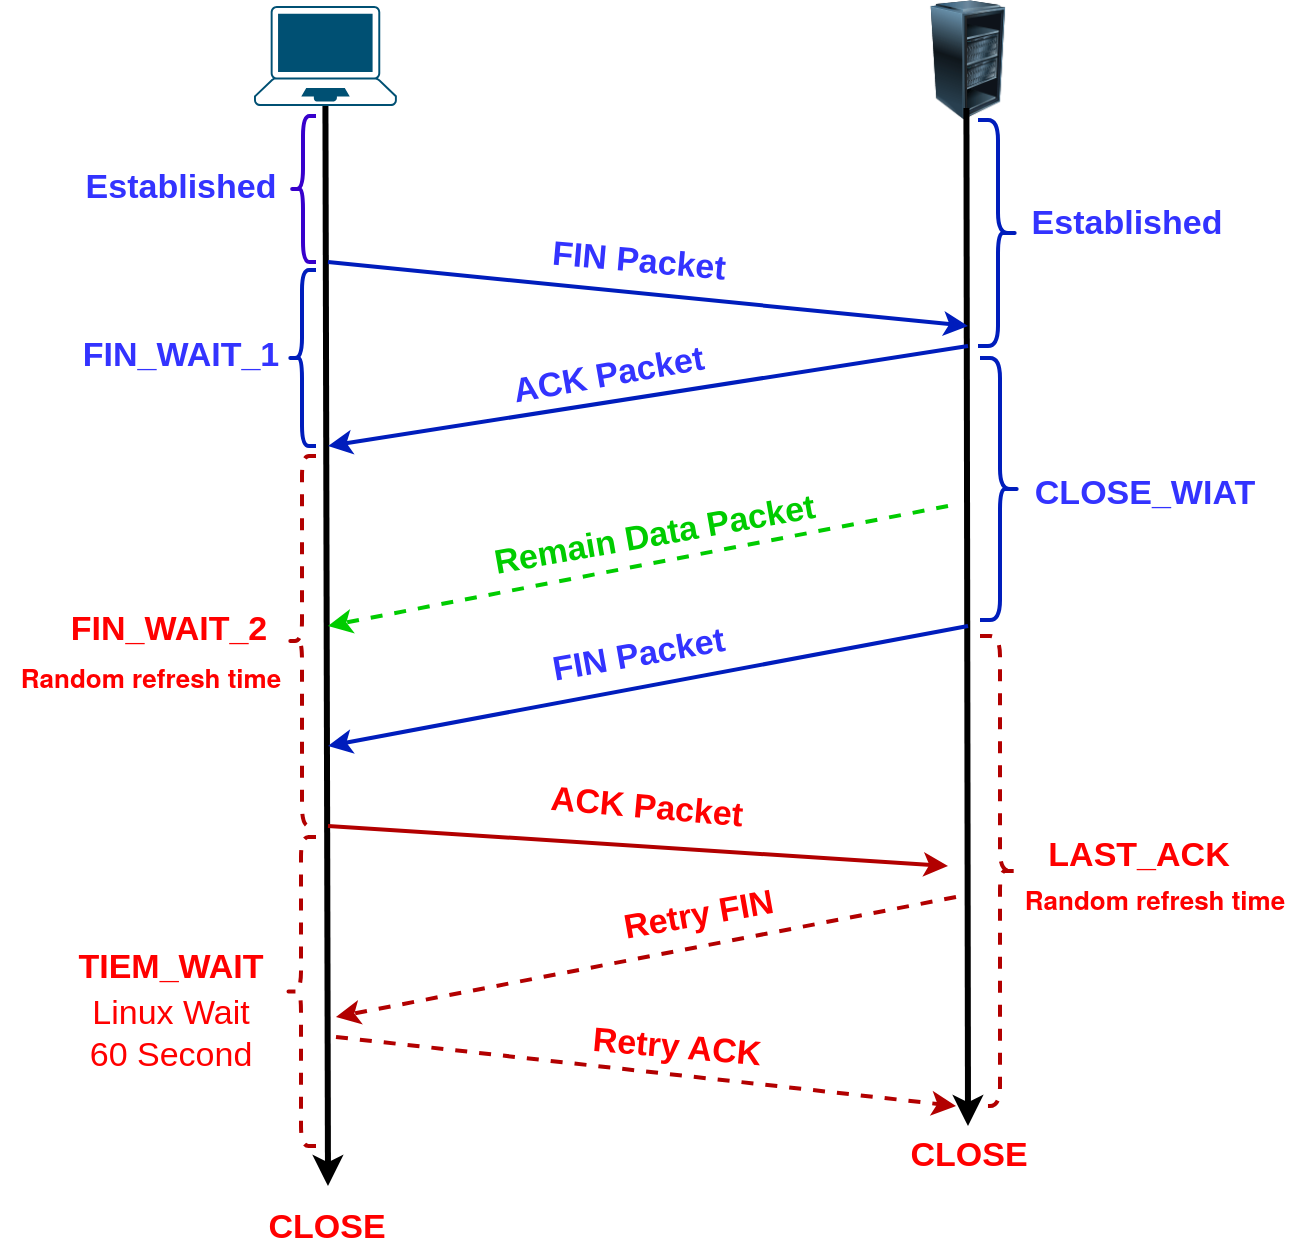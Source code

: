 <mxfile version="20.2.7" type="github">
  <diagram id="x14xOmkNCwI247f7zH2y" name="第 1 页">
    <mxGraphModel dx="610" dy="644" grid="1" gridSize="10" guides="1" tooltips="1" connect="1" arrows="1" fold="1" page="1" pageScale="1" pageWidth="827" pageHeight="1169" math="0" shadow="0">
      <root>
        <mxCell id="0" />
        <mxCell id="1" parent="0" />
        <mxCell id="LIx4MNqIAYg-MDseizi4-1" value="" style="points=[[0.13,0.02,0],[0.5,0,0],[0.87,0.02,0],[0.885,0.4,0],[0.985,0.985,0],[0.5,1,0],[0.015,0.985,0],[0.115,0.4,0]];verticalLabelPosition=bottom;sketch=0;html=1;verticalAlign=top;aspect=fixed;align=center;pointerEvents=1;shape=mxgraph.cisco19.laptop;fillColor=#005073;strokeColor=none;" parent="1" vertex="1">
          <mxGeometry x="203" y="360" width="71.43" height="50" as="geometry" />
        </mxCell>
        <mxCell id="LIx4MNqIAYg-MDseizi4-2" value="" style="image;html=1;image=img/lib/clip_art/computers/Server_Rack_Partial_128x128.png" parent="1" vertex="1">
          <mxGeometry x="530" y="357" width="60" height="60" as="geometry" />
        </mxCell>
        <mxCell id="LIx4MNqIAYg-MDseizi4-3" value="" style="endArrow=classic;html=1;rounded=0;exitX=0.5;exitY=1;exitDx=0;exitDy=0;exitPerimeter=0;strokeWidth=3;" parent="1" source="LIx4MNqIAYg-MDseizi4-1" edge="1">
          <mxGeometry width="50" height="50" relative="1" as="geometry">
            <mxPoint x="288" y="470" as="sourcePoint" />
            <mxPoint x="240" y="950" as="targetPoint" />
          </mxGeometry>
        </mxCell>
        <mxCell id="LIx4MNqIAYg-MDseizi4-4" value="" style="endArrow=classic;html=1;rounded=0;exitX=0.5;exitY=1;exitDx=0;exitDy=0;exitPerimeter=0;strokeWidth=3;" parent="1" edge="1">
          <mxGeometry width="50" height="50" relative="1" as="geometry">
            <mxPoint x="559.215" y="411" as="sourcePoint" />
            <mxPoint x="560" y="920" as="targetPoint" />
          </mxGeometry>
        </mxCell>
        <mxCell id="LIx4MNqIAYg-MDseizi4-6" value="" style="endArrow=classic;html=1;rounded=0;strokeWidth=2;fillColor=#0050ef;strokeColor=#001DBC;" parent="1" edge="1">
          <mxGeometry width="50" height="50" relative="1" as="geometry">
            <mxPoint x="240" y="488" as="sourcePoint" />
            <mxPoint x="560" y="520" as="targetPoint" />
          </mxGeometry>
        </mxCell>
        <mxCell id="LIx4MNqIAYg-MDseizi4-7" value="&lt;font color=&quot;#3333ff&quot;&gt;&lt;span style=&quot;font-size: 17px;&quot;&gt;&lt;b&gt;Established&lt;/b&gt;&lt;/span&gt;&lt;/font&gt;" style="text;html=1;align=center;verticalAlign=middle;resizable=0;points=[];autosize=1;strokeColor=none;fillColor=none;" parent="1" vertex="1">
          <mxGeometry x="106" y="435.5" width="120" height="30" as="geometry" />
        </mxCell>
        <mxCell id="LIx4MNqIAYg-MDseizi4-8" value="&lt;font color=&quot;#3333ff&quot;&gt;&lt;span style=&quot;font-size: 17px;&quot;&gt;&lt;b&gt;Established&lt;/b&gt;&lt;/span&gt;&lt;/font&gt;" style="text;html=1;align=center;verticalAlign=middle;resizable=0;points=[];autosize=1;strokeColor=none;fillColor=none;" parent="1" vertex="1">
          <mxGeometry x="579" y="453.5" width="120" height="30" as="geometry" />
        </mxCell>
        <mxCell id="LIx4MNqIAYg-MDseizi4-9" value="" style="shape=curlyBracket;whiteSpace=wrap;html=1;rounded=1;fontSize=17;strokeWidth=2;fillColor=#6a00ff;fontColor=#ffffff;strokeColor=#3700CC;" parent="1" vertex="1">
          <mxGeometry x="221" y="415" width="13" height="73" as="geometry" />
        </mxCell>
        <mxCell id="LIx4MNqIAYg-MDseizi4-10" value="" style="shape=curlyBracket;whiteSpace=wrap;html=1;rounded=1;flipH=1;fontSize=17;fontColor=#ffffff;strokeWidth=2;fillColor=#0050ef;strokeColor=#001DBC;" parent="1" vertex="1">
          <mxGeometry x="565" y="417" width="20" height="113" as="geometry" />
        </mxCell>
        <mxCell id="LIx4MNqIAYg-MDseizi4-11" value="&lt;b&gt;FIN Packet&lt;/b&gt;" style="text;html=1;align=center;verticalAlign=middle;resizable=0;points=[];autosize=1;strokeColor=none;fillColor=none;fontSize=17;fontColor=#3333FF;rotation=5;" parent="1" vertex="1">
          <mxGeometry x="340" y="473" width="110" height="30" as="geometry" />
        </mxCell>
        <mxCell id="LIx4MNqIAYg-MDseizi4-12" value="" style="shape=curlyBracket;whiteSpace=wrap;html=1;rounded=1;fontSize=17;fontColor=#ffffff;strokeWidth=2;fillColor=#0050ef;strokeColor=#001DBC;" parent="1" vertex="1">
          <mxGeometry x="220" y="492" width="14" height="88" as="geometry" />
        </mxCell>
        <mxCell id="LIx4MNqIAYg-MDseizi4-13" value="&lt;b&gt;&lt;font color=&quot;#3333ff&quot;&gt;FIN_WAIT_1&lt;/font&gt;&lt;/b&gt;" style="text;html=1;align=center;verticalAlign=middle;resizable=0;points=[];autosize=1;strokeColor=none;fillColor=none;fontSize=17;fontColor=#FF0000;" parent="1" vertex="1">
          <mxGeometry x="106" y="520" width="120" height="30" as="geometry" />
        </mxCell>
        <mxCell id="LIx4MNqIAYg-MDseizi4-14" value="" style="endArrow=classic;html=1;rounded=0;fontSize=17;fontColor=#FF0000;strokeWidth=2;fillColor=#0050ef;strokeColor=#001DBC;" parent="1" edge="1">
          <mxGeometry width="50" height="50" relative="1" as="geometry">
            <mxPoint x="560" y="530" as="sourcePoint" />
            <mxPoint x="240" y="580" as="targetPoint" />
          </mxGeometry>
        </mxCell>
        <mxCell id="LIx4MNqIAYg-MDseizi4-17" value="&lt;b&gt;&lt;font color=&quot;#3333ff&quot;&gt;ACK Packet&lt;/font&gt;&lt;/b&gt;" style="text;html=1;align=center;verticalAlign=middle;resizable=0;points=[];autosize=1;strokeColor=none;fillColor=none;fontSize=17;fontColor=#FF0000;rotation=-10;" parent="1" vertex="1">
          <mxGeometry x="320" y="530" width="120" height="30" as="geometry" />
        </mxCell>
        <mxCell id="LIx4MNqIAYg-MDseizi4-19" value="" style="shape=curlyBracket;whiteSpace=wrap;html=1;rounded=1;fontSize=17;fontColor=#ffffff;strokeWidth=2;fillColor=#e51400;strokeColor=#B20000;dashed=1;" parent="1" vertex="1">
          <mxGeometry x="220" y="585" width="14" height="185" as="geometry" />
        </mxCell>
        <mxCell id="LIx4MNqIAYg-MDseizi4-20" value="&lt;b&gt;FIN_WAIT_2&lt;/b&gt;" style="text;html=1;align=center;verticalAlign=middle;resizable=0;points=[];autosize=1;strokeColor=none;fillColor=none;fontSize=17;fontColor=#FF0000;" parent="1" vertex="1">
          <mxGeometry x="100" y="656.5" width="120" height="30" as="geometry" />
        </mxCell>
        <mxCell id="LIx4MNqIAYg-MDseizi4-21" value="" style="shape=curlyBracket;whiteSpace=wrap;html=1;rounded=1;flipH=1;fontSize=17;fontColor=#ffffff;strokeWidth=2;fillColor=#0050ef;strokeColor=#001DBC;" parent="1" vertex="1">
          <mxGeometry x="566" y="536" width="20" height="131" as="geometry" />
        </mxCell>
        <mxCell id="LIx4MNqIAYg-MDseizi4-22" value="&lt;b&gt;CLOSE_WIAT&lt;/b&gt;" style="text;html=1;align=center;verticalAlign=middle;resizable=0;points=[];autosize=1;strokeColor=none;fillColor=none;fontSize=17;fontColor=#3333FF;" parent="1" vertex="1">
          <mxGeometry x="583" y="589" width="130" height="30" as="geometry" />
        </mxCell>
        <mxCell id="LIx4MNqIAYg-MDseizi4-23" value="" style="endArrow=classic;html=1;rounded=0;fontSize=17;fontColor=#FF0000;strokeWidth=2;fillColor=#60a917;strokeColor=#00CC00;dashed=1;" parent="1" edge="1">
          <mxGeometry width="50" height="50" relative="1" as="geometry">
            <mxPoint x="550" y="610" as="sourcePoint" />
            <mxPoint x="240" y="670" as="targetPoint" />
          </mxGeometry>
        </mxCell>
        <mxCell id="LIx4MNqIAYg-MDseizi4-24" value="&lt;b&gt;&lt;font color=&quot;#00cc00&quot;&gt;Remain Data Packet&lt;/font&gt;&lt;/b&gt;" style="text;html=1;align=center;verticalAlign=middle;resizable=0;points=[];autosize=1;strokeColor=none;fillColor=none;fontSize=17;fontColor=#FF0000;rotation=-10;" parent="1" vertex="1">
          <mxGeometry x="308" y="610" width="190" height="30" as="geometry" />
        </mxCell>
        <mxCell id="LIx4MNqIAYg-MDseizi4-26" value="" style="endArrow=classic;html=1;rounded=0;fontSize=17;fontColor=#00CC00;strokeColor=#001DBC;strokeWidth=2;fillColor=#0050ef;" parent="1" edge="1">
          <mxGeometry width="50" height="50" relative="1" as="geometry">
            <mxPoint x="560" y="670" as="sourcePoint" />
            <mxPoint x="240" y="730" as="targetPoint" />
          </mxGeometry>
        </mxCell>
        <mxCell id="LIx4MNqIAYg-MDseizi4-27" value="&lt;b&gt;&lt;font color=&quot;#3333ff&quot;&gt;FIN Packet&lt;/font&gt;&lt;/b&gt;" style="text;html=1;align=center;verticalAlign=middle;resizable=0;points=[];autosize=1;strokeColor=none;fillColor=none;fontSize=17;fontColor=#00CC00;rotation=-10;" parent="1" vertex="1">
          <mxGeometry x="340" y="670" width="110" height="30" as="geometry" />
        </mxCell>
        <mxCell id="LIx4MNqIAYg-MDseizi4-29" value="" style="shape=curlyBracket;whiteSpace=wrap;html=1;rounded=1;flipH=1;fontSize=17;fontColor=#ffffff;strokeWidth=2;fillColor=#e51400;strokeColor=#B20000;dashed=1;" parent="1" vertex="1">
          <mxGeometry x="566" y="675" width="20" height="235" as="geometry" />
        </mxCell>
        <mxCell id="LIx4MNqIAYg-MDseizi4-30" value="&lt;b&gt;LAST_ACK&lt;/b&gt;" style="text;html=1;align=center;verticalAlign=middle;resizable=0;points=[];autosize=1;strokeColor=none;fillColor=none;fontSize=17;fontColor=#FF0000;" parent="1" vertex="1">
          <mxGeometry x="590" y="769.5" width="110" height="30" as="geometry" />
        </mxCell>
        <mxCell id="LIx4MNqIAYg-MDseizi4-31" value="" style="endArrow=classic;html=1;rounded=0;fontSize=17;fontColor=#FF0000;strokeColor=#B20000;strokeWidth=2;fillColor=#e51400;" parent="1" edge="1">
          <mxGeometry width="50" height="50" relative="1" as="geometry">
            <mxPoint x="240" y="770" as="sourcePoint" />
            <mxPoint x="550" y="790" as="targetPoint" />
          </mxGeometry>
        </mxCell>
        <mxCell id="LIx4MNqIAYg-MDseizi4-32" value="&lt;b&gt;&lt;font color=&quot;#ff0000&quot;&gt;ACK Packet&lt;/font&gt;&lt;/b&gt;" style="text;html=1;align=center;verticalAlign=middle;resizable=0;points=[];autosize=1;strokeColor=none;fillColor=none;fontSize=17;fontColor=#ffffff;rotation=5;" parent="1" vertex="1">
          <mxGeometry x="339" y="745.5" width="120" height="30" as="geometry" />
        </mxCell>
        <mxCell id="LIx4MNqIAYg-MDseizi4-33" value="" style="shape=curlyBracket;whiteSpace=wrap;html=1;rounded=1;labelBackgroundColor=#FF0000;fontSize=17;strokeWidth=2;fillColor=#e51400;strokeColor=#B20000;fontColor=#ffffff;dashed=1;" parent="1" vertex="1">
          <mxGeometry x="219" y="775.5" width="15" height="154.5" as="geometry" />
        </mxCell>
        <mxCell id="LIx4MNqIAYg-MDseizi4-34" value="&lt;b&gt;TIEM_WAIT&lt;/b&gt;" style="text;html=1;align=center;verticalAlign=middle;resizable=0;points=[];autosize=1;strokeColor=none;fillColor=none;fontSize=17;fontColor=#FF0000;" parent="1" vertex="1">
          <mxGeometry x="101" y="825.75" width="120" height="30" as="geometry" />
        </mxCell>
        <mxCell id="LIx4MNqIAYg-MDseizi4-37" value="&lt;b&gt;CLOSE&lt;/b&gt;" style="text;html=1;align=center;verticalAlign=middle;resizable=0;points=[];autosize=1;strokeColor=none;fillColor=none;fontSize=17;fontColor=#FF0000;" parent="1" vertex="1">
          <mxGeometry x="520" y="920" width="80" height="30" as="geometry" />
        </mxCell>
        <mxCell id="LIx4MNqIAYg-MDseizi4-38" value="Linux Wait&lt;br&gt;60 Second" style="text;html=1;align=center;verticalAlign=middle;resizable=0;points=[];autosize=1;strokeColor=none;fillColor=none;fontSize=17;fontColor=#FF0000;" parent="1" vertex="1">
          <mxGeometry x="111" y="848.75" width="100" height="50" as="geometry" />
        </mxCell>
        <mxCell id="LIx4MNqIAYg-MDseizi4-40" value="&lt;b&gt;CLOSE&lt;/b&gt;" style="text;html=1;align=center;verticalAlign=middle;resizable=0;points=[];autosize=1;strokeColor=none;fillColor=none;fontSize=17;fontColor=#FF0000;" parent="1" vertex="1">
          <mxGeometry x="198.71" y="956" width="80" height="30" as="geometry" />
        </mxCell>
        <mxCell id="LIx4MNqIAYg-MDseizi4-43" value="" style="endArrow=classic;html=1;rounded=0;fontSize=17;fontColor=#FF0000;strokeWidth=2;fillColor=#e51400;strokeColor=#B20000;dashed=1;" parent="1" edge="1">
          <mxGeometry width="50" height="50" relative="1" as="geometry">
            <mxPoint x="554" y="805.5" as="sourcePoint" />
            <mxPoint x="244" y="865.5" as="targetPoint" />
          </mxGeometry>
        </mxCell>
        <mxCell id="LIx4MNqIAYg-MDseizi4-44" value="&lt;b style=&quot;&quot;&gt;Retry FIN&lt;/b&gt;" style="text;html=1;align=center;verticalAlign=middle;resizable=0;points=[];autosize=1;strokeColor=none;fillColor=none;fontSize=17;fontColor=#FF0000;rotation=-10;" parent="1" vertex="1">
          <mxGeometry x="375" y="800" width="100" height="30" as="geometry" />
        </mxCell>
        <mxCell id="LIx4MNqIAYg-MDseizi4-47" value="" style="endArrow=classic;html=1;rounded=0;fontSize=17;fontColor=#FF0000;strokeColor=#B20000;strokeWidth=2;fillColor=#e51400;dashed=1;" parent="1" edge="1">
          <mxGeometry width="50" height="50" relative="1" as="geometry">
            <mxPoint x="244" y="875.5" as="sourcePoint" />
            <mxPoint x="554" y="910" as="targetPoint" />
          </mxGeometry>
        </mxCell>
        <mxCell id="LIx4MNqIAYg-MDseizi4-48" value="&lt;b&gt;&lt;font color=&quot;#ff0000&quot;&gt;Retry ACK&lt;/font&gt;&lt;/b&gt;" style="text;html=1;align=center;verticalAlign=middle;resizable=0;points=[];autosize=1;strokeColor=none;fillColor=none;fontSize=17;fontColor=#ffffff;rotation=5;" parent="1" vertex="1">
          <mxGeometry x="359" y="865.5" width="110" height="30" as="geometry" />
        </mxCell>
        <mxCell id="LIx4MNqIAYg-MDseizi4-49" value="&lt;span style=&quot;font-family: &amp;quot;Helvetica Neue&amp;quot;, Helvetica, Arial, &amp;quot;Hiragino Sans GB&amp;quot;, &amp;quot;Hiragino Sans GB W3&amp;quot;, &amp;quot;Microsoft YaHei UI&amp;quot;, &amp;quot;Microsoft YaHei&amp;quot;, sans-serif; font-size: 13px; text-align: start;&quot;&gt;&lt;b style=&quot;&quot;&gt;&lt;font color=&quot;#ff0000&quot;&gt;Random refresh time&lt;/font&gt;&lt;/b&gt;&lt;/span&gt;" style="text;html=1;align=center;verticalAlign=middle;resizable=0;points=[];autosize=1;strokeColor=none;fillColor=none;fontSize=17;fontColor=#3333FF;" parent="1" vertex="1">
          <mxGeometry x="578" y="791.75" width="150" height="30" as="geometry" />
        </mxCell>
        <mxCell id="LIx4MNqIAYg-MDseizi4-50" value="&lt;span style=&quot;font-family: &amp;quot;Helvetica Neue&amp;quot;, Helvetica, Arial, &amp;quot;Hiragino Sans GB&amp;quot;, &amp;quot;Hiragino Sans GB W3&amp;quot;, &amp;quot;Microsoft YaHei UI&amp;quot;, &amp;quot;Microsoft YaHei&amp;quot;, sans-serif; font-size: 13px; text-align: start;&quot;&gt;&lt;b style=&quot;&quot;&gt;&lt;font color=&quot;#ff0000&quot;&gt;Random refresh time&lt;/font&gt;&lt;/b&gt;&lt;/span&gt;" style="text;html=1;align=center;verticalAlign=middle;resizable=0;points=[];autosize=1;strokeColor=none;fillColor=none;fontSize=17;fontColor=#3333FF;" parent="1" vertex="1">
          <mxGeometry x="76" y="681" width="150" height="30" as="geometry" />
        </mxCell>
      </root>
    </mxGraphModel>
  </diagram>
</mxfile>
